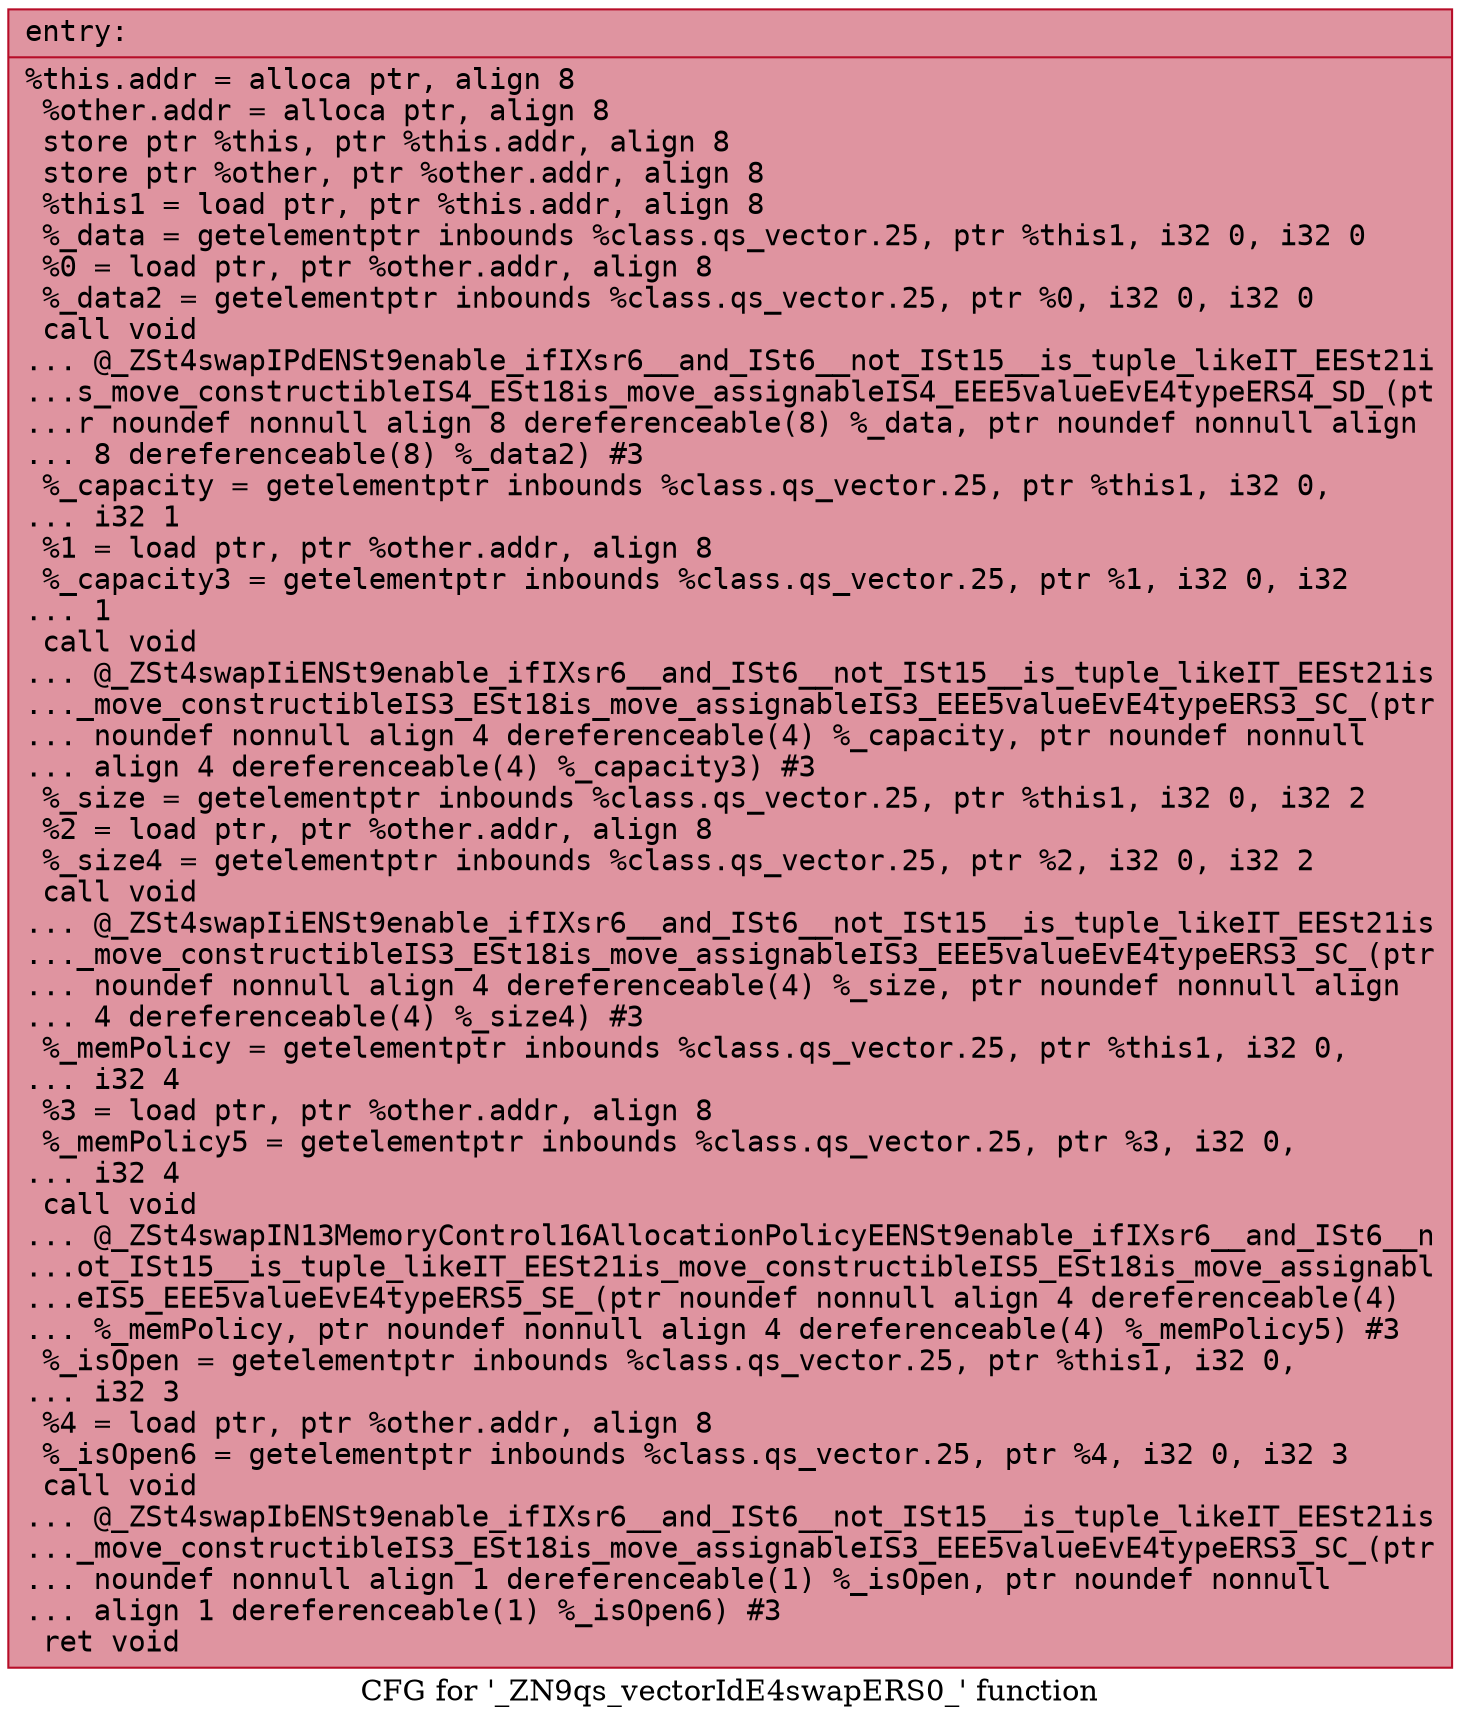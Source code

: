 digraph "CFG for '_ZN9qs_vectorIdE4swapERS0_' function" {
	label="CFG for '_ZN9qs_vectorIdE4swapERS0_' function";

	Node0x556c3c7ecfd0 [shape=record,color="#b70d28ff", style=filled, fillcolor="#b70d2870" fontname="Courier",label="{entry:\l|  %this.addr = alloca ptr, align 8\l  %other.addr = alloca ptr, align 8\l  store ptr %this, ptr %this.addr, align 8\l  store ptr %other, ptr %other.addr, align 8\l  %this1 = load ptr, ptr %this.addr, align 8\l  %_data = getelementptr inbounds %class.qs_vector.25, ptr %this1, i32 0, i32 0\l  %0 = load ptr, ptr %other.addr, align 8\l  %_data2 = getelementptr inbounds %class.qs_vector.25, ptr %0, i32 0, i32 0\l  call void\l... @_ZSt4swapIPdENSt9enable_ifIXsr6__and_ISt6__not_ISt15__is_tuple_likeIT_EESt21i\l...s_move_constructibleIS4_ESt18is_move_assignableIS4_EEE5valueEvE4typeERS4_SD_(pt\l...r noundef nonnull align 8 dereferenceable(8) %_data, ptr noundef nonnull align\l... 8 dereferenceable(8) %_data2) #3\l  %_capacity = getelementptr inbounds %class.qs_vector.25, ptr %this1, i32 0,\l... i32 1\l  %1 = load ptr, ptr %other.addr, align 8\l  %_capacity3 = getelementptr inbounds %class.qs_vector.25, ptr %1, i32 0, i32\l... 1\l  call void\l... @_ZSt4swapIiENSt9enable_ifIXsr6__and_ISt6__not_ISt15__is_tuple_likeIT_EESt21is\l..._move_constructibleIS3_ESt18is_move_assignableIS3_EEE5valueEvE4typeERS3_SC_(ptr\l... noundef nonnull align 4 dereferenceable(4) %_capacity, ptr noundef nonnull\l... align 4 dereferenceable(4) %_capacity3) #3\l  %_size = getelementptr inbounds %class.qs_vector.25, ptr %this1, i32 0, i32 2\l  %2 = load ptr, ptr %other.addr, align 8\l  %_size4 = getelementptr inbounds %class.qs_vector.25, ptr %2, i32 0, i32 2\l  call void\l... @_ZSt4swapIiENSt9enable_ifIXsr6__and_ISt6__not_ISt15__is_tuple_likeIT_EESt21is\l..._move_constructibleIS3_ESt18is_move_assignableIS3_EEE5valueEvE4typeERS3_SC_(ptr\l... noundef nonnull align 4 dereferenceable(4) %_size, ptr noundef nonnull align\l... 4 dereferenceable(4) %_size4) #3\l  %_memPolicy = getelementptr inbounds %class.qs_vector.25, ptr %this1, i32 0,\l... i32 4\l  %3 = load ptr, ptr %other.addr, align 8\l  %_memPolicy5 = getelementptr inbounds %class.qs_vector.25, ptr %3, i32 0,\l... i32 4\l  call void\l... @_ZSt4swapIN13MemoryControl16AllocationPolicyEENSt9enable_ifIXsr6__and_ISt6__n\l...ot_ISt15__is_tuple_likeIT_EESt21is_move_constructibleIS5_ESt18is_move_assignabl\l...eIS5_EEE5valueEvE4typeERS5_SE_(ptr noundef nonnull align 4 dereferenceable(4)\l... %_memPolicy, ptr noundef nonnull align 4 dereferenceable(4) %_memPolicy5) #3\l  %_isOpen = getelementptr inbounds %class.qs_vector.25, ptr %this1, i32 0,\l... i32 3\l  %4 = load ptr, ptr %other.addr, align 8\l  %_isOpen6 = getelementptr inbounds %class.qs_vector.25, ptr %4, i32 0, i32 3\l  call void\l... @_ZSt4swapIbENSt9enable_ifIXsr6__and_ISt6__not_ISt15__is_tuple_likeIT_EESt21is\l..._move_constructibleIS3_ESt18is_move_assignableIS3_EEE5valueEvE4typeERS3_SC_(ptr\l... noundef nonnull align 1 dereferenceable(1) %_isOpen, ptr noundef nonnull\l... align 1 dereferenceable(1) %_isOpen6) #3\l  ret void\l}"];
}

